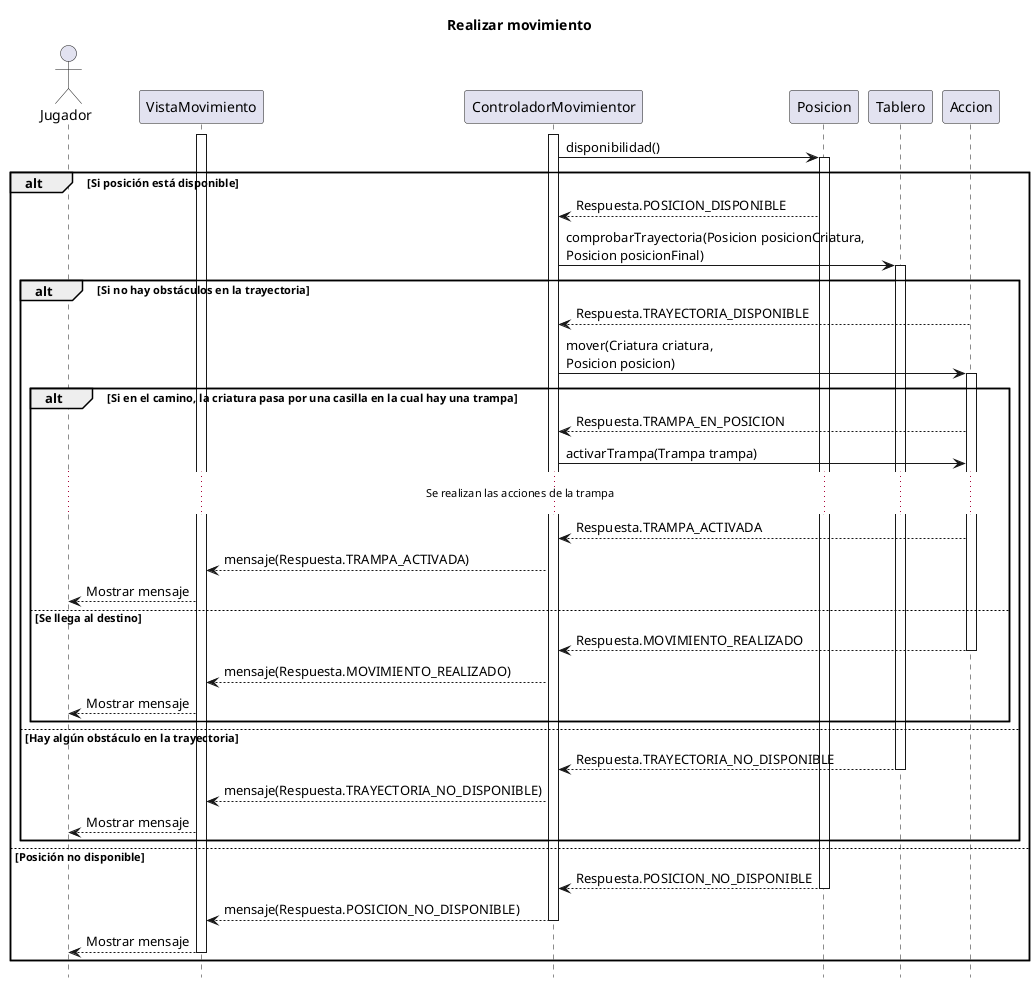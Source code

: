 @startuml
hide footbox
title Realizar movimiento

actor Jugador as j

participant VistaMovimiento as visMov
participant ControladorMovimientor as contMov
participant Posicion as p
participant Tablero as t
participant Accion as ac

activate visMov
activate contMov
contMov -> p : disponibilidad()
activate p

alt Si posición está disponible
p --> contMov : Respuesta.POSICION_DISPONIBLE
contMov -> t : comprobarTrayectoria(Posicion posicionCriatura,\nPosicion posicionFinal)
activate t

alt Si no hay obstáculos en la trayectoria
ac --> contMov : Respuesta.TRAYECTORIA_DISPONIBLE 
contMov -> ac : mover(Criatura criatura,\nPosicion posicion)
activate ac

alt Si en el camino, la criatura pasa por una casilla en la cual hay una trampa
ac --> contMov : Respuesta.TRAMPA_EN_POSICION
contMov -> ac : activarTrampa(Trampa trampa)

...Se realizan las acciones de la trampa...

ac --> contMov : Respuesta.TRAMPA_ACTIVADA
contMov --> visMov : mensaje(Respuesta.TRAMPA_ACTIVADA)
visMov --> j : Mostrar mensaje

else Se llega al destino
ac --> contMov : Respuesta.MOVIMIENTO_REALIZADO
deactivate ac

contMov --> visMov : mensaje(Respuesta.MOVIMIENTO_REALIZADO)
visMov --> j : Mostrar mensaje
end

else Hay algún obstáculo en la trayectoria
t --> contMov : Respuesta.TRAYECTORIA_NO_DISPONIBLE
deactivate t

contMov --> visMov : mensaje(Respuesta.TRAYECTORIA_NO_DISPONIBLE)
visMov --> j : Mostrar mensaje

end

else Posición no disponible
p --> contMov : Respuesta.POSICION_NO_DISPONIBLE
deactivate p

contMov --> visMov : mensaje(Respuesta.POSICION_NO_DISPONIBLE)
deactivate contMov

visMov --> j : Mostrar mensaje
deactivate visMov
end
@enduml
